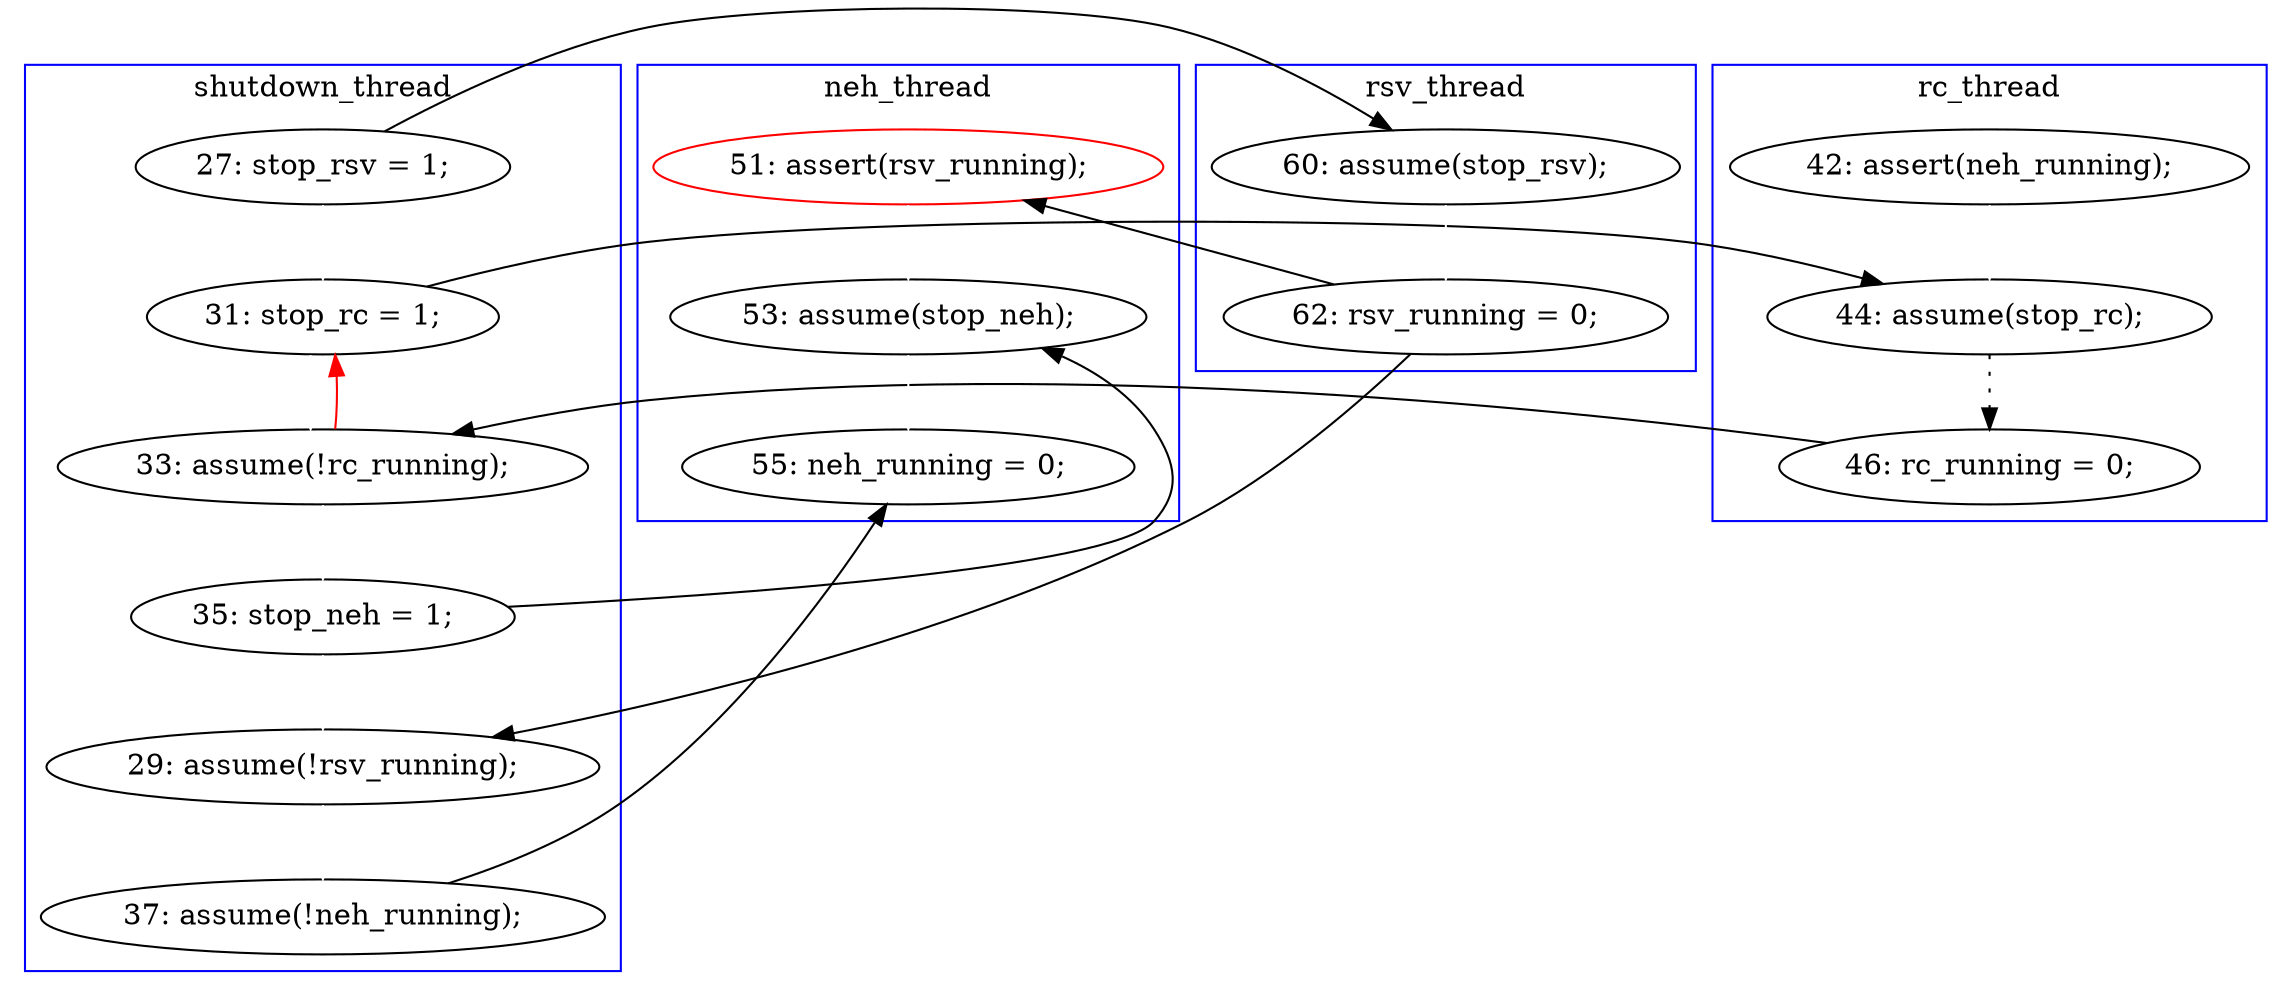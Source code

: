 digraph Counterexample {
	21 -> 29 [color = black, style = solid, constraint = false]
	16 -> 20 [color = black, style = dotted]
	11 -> 16 [color = white, style = solid]
	28 -> 30 [color = white, style = solid]
	33 -> 35 [color = white, style = solid]
	28 -> 33 [color = black, style = solid, constraint = false]
	26 -> 28 [color = white, style = solid]
	15 -> 26 [color = white, style = solid]
	29 -> 33 [color = white, style = solid]
	21 -> 30 [color = black, style = solid, constraint = false]
	31 -> 35 [color = black, style = solid, constraint = false]
	14 -> 15 [color = white, style = solid]
	19 -> 21 [color = white, style = solid]
	20 -> 26 [color = black, style = solid, constraint = false]
	15 -> 16 [color = black, style = solid, constraint = false]
	30 -> 31 [color = white, style = solid]
	14 -> 19 [color = black, style = solid, constraint = false]
	26 -> 15 [color = red, style = solid, constraint = false]
	subgraph cluster4 {
		label = rsv_thread
		color = blue
		19  [label = "60: assume(stop_rsv);"]
		21  [label = "62: rsv_running = 0;"]
	}
	subgraph cluster3 {
		label = neh_thread
		color = blue
		35  [label = "55: neh_running = 0;"]
		29  [label = "51: assert(rsv_running);", color = red]
		33  [label = "53: assume(stop_neh);"]
	}
	subgraph cluster1 {
		label = shutdown_thread
		color = blue
		26  [label = "33: assume(!rc_running);"]
		31  [label = "37: assume(!neh_running);"]
		28  [label = "35: stop_neh = 1;"]
		30  [label = "29: assume(!rsv_running);"]
		15  [label = "31: stop_rc = 1;"]
		14  [label = "27: stop_rsv = 1;"]
	}
	subgraph cluster2 {
		label = rc_thread
		color = blue
		11  [label = "42: assert(neh_running);"]
		20  [label = "46: rc_running = 0;"]
		16  [label = "44: assume(stop_rc);"]
	}
}